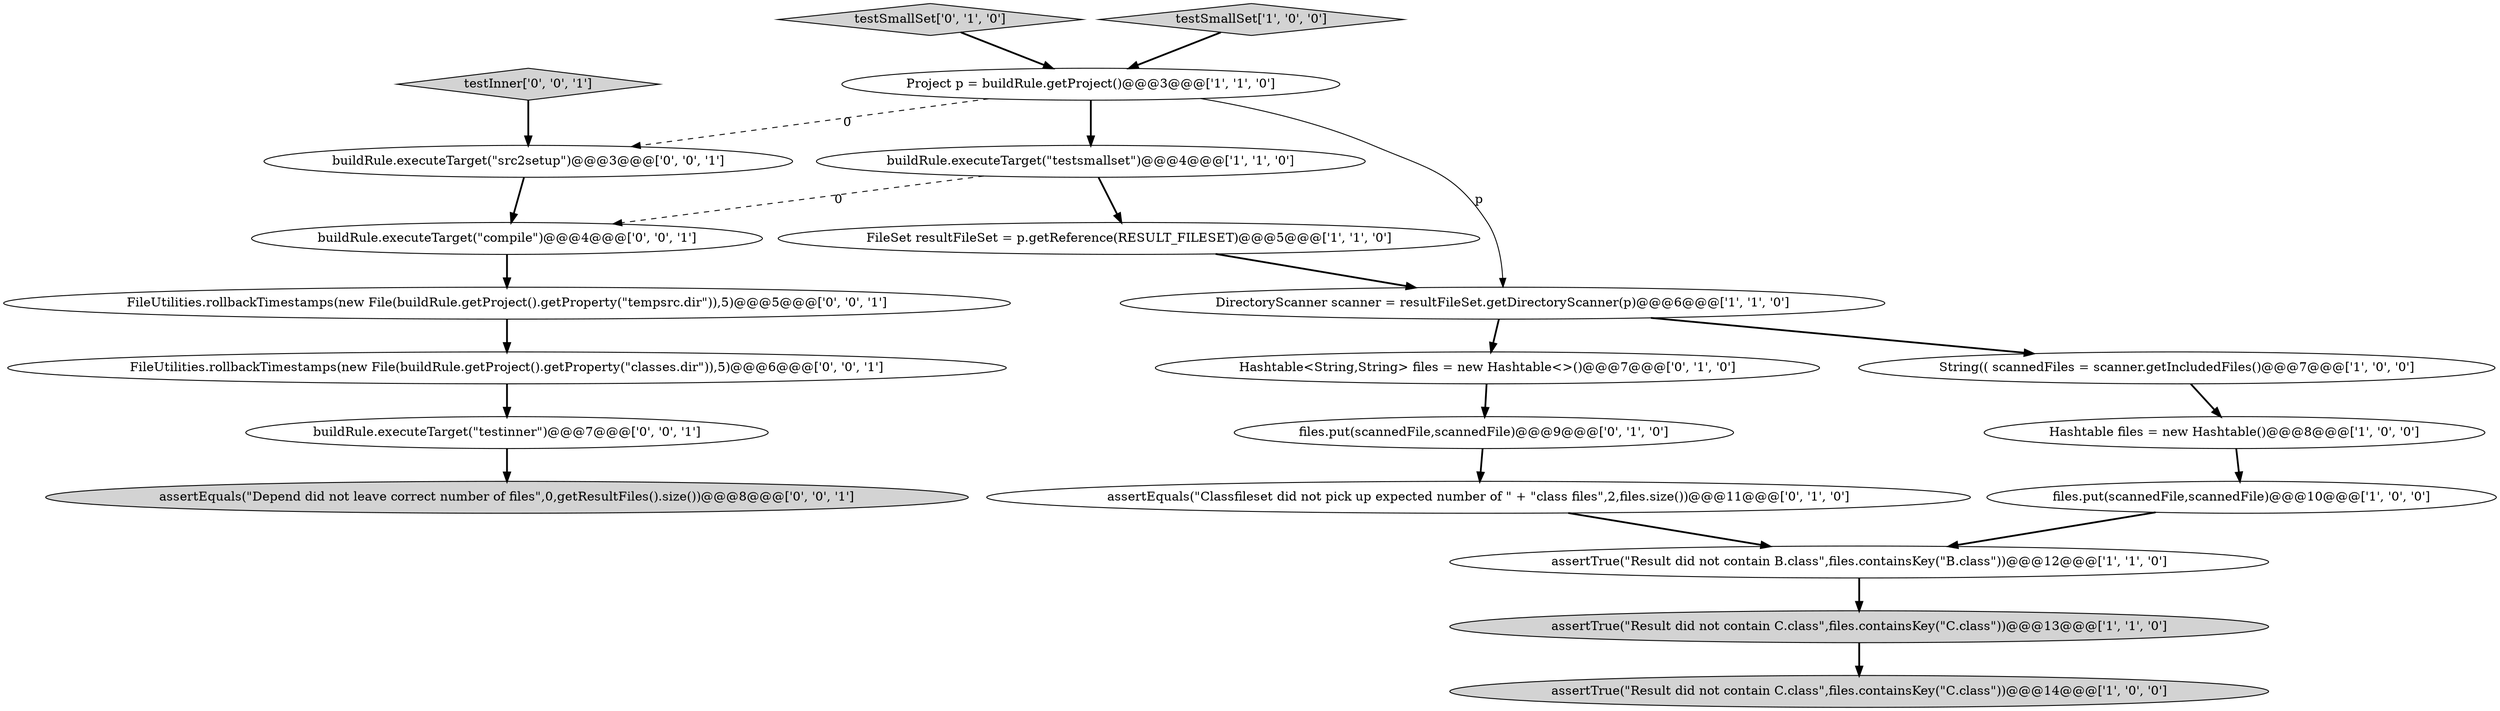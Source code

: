 digraph {
19 [style = filled, label = "FileUtilities.rollbackTimestamps(new File(buildRule.getProject().getProperty(\"tempsrc.dir\")),5)@@@5@@@['0', '0', '1']", fillcolor = white, shape = ellipse image = "AAA0AAABBB3BBB"];
11 [style = filled, label = "testSmallSet['0', '1', '0']", fillcolor = lightgray, shape = diamond image = "AAA0AAABBB2BBB"];
8 [style = filled, label = "testSmallSet['1', '0', '0']", fillcolor = lightgray, shape = diamond image = "AAA0AAABBB1BBB"];
4 [style = filled, label = "FileSet resultFileSet = p.getReference(RESULT_FILESET)@@@5@@@['1', '1', '0']", fillcolor = white, shape = ellipse image = "AAA0AAABBB1BBB"];
6 [style = filled, label = "files.put(scannedFile,scannedFile)@@@10@@@['1', '0', '0']", fillcolor = white, shape = ellipse image = "AAA0AAABBB1BBB"];
1 [style = filled, label = "DirectoryScanner scanner = resultFileSet.getDirectoryScanner(p)@@@6@@@['1', '1', '0']", fillcolor = white, shape = ellipse image = "AAA0AAABBB1BBB"];
20 [style = filled, label = "assertEquals(\"Depend did not leave correct number of files\",0,getResultFiles().size())@@@8@@@['0', '0', '1']", fillcolor = lightgray, shape = ellipse image = "AAA0AAABBB3BBB"];
18 [style = filled, label = "testInner['0', '0', '1']", fillcolor = lightgray, shape = diamond image = "AAA0AAABBB3BBB"];
10 [style = filled, label = "assertTrue(\"Result did not contain C.class\",files.containsKey(\"C.class\"))@@@13@@@['1', '1', '0']", fillcolor = lightgray, shape = ellipse image = "AAA0AAABBB1BBB"];
3 [style = filled, label = "String(( scannedFiles = scanner.getIncludedFiles()@@@7@@@['1', '0', '0']", fillcolor = white, shape = ellipse image = "AAA0AAABBB1BBB"];
5 [style = filled, label = "assertTrue(\"Result did not contain C.class\",files.containsKey(\"C.class\"))@@@14@@@['1', '0', '0']", fillcolor = lightgray, shape = ellipse image = "AAA0AAABBB1BBB"];
12 [style = filled, label = "Hashtable<String,String> files = new Hashtable<>()@@@7@@@['0', '1', '0']", fillcolor = white, shape = ellipse image = "AAA0AAABBB2BBB"];
17 [style = filled, label = "FileUtilities.rollbackTimestamps(new File(buildRule.getProject().getProperty(\"classes.dir\")),5)@@@6@@@['0', '0', '1']", fillcolor = white, shape = ellipse image = "AAA0AAABBB3BBB"];
15 [style = filled, label = "buildRule.executeTarget(\"compile\")@@@4@@@['0', '0', '1']", fillcolor = white, shape = ellipse image = "AAA0AAABBB3BBB"];
14 [style = filled, label = "files.put(scannedFile,scannedFile)@@@9@@@['0', '1', '0']", fillcolor = white, shape = ellipse image = "AAA0AAABBB2BBB"];
0 [style = filled, label = "assertTrue(\"Result did not contain B.class\",files.containsKey(\"B.class\"))@@@12@@@['1', '1', '0']", fillcolor = white, shape = ellipse image = "AAA0AAABBB1BBB"];
7 [style = filled, label = "buildRule.executeTarget(\"testsmallset\")@@@4@@@['1', '1', '0']", fillcolor = white, shape = ellipse image = "AAA0AAABBB1BBB"];
16 [style = filled, label = "buildRule.executeTarget(\"testinner\")@@@7@@@['0', '0', '1']", fillcolor = white, shape = ellipse image = "AAA0AAABBB3BBB"];
13 [style = filled, label = "assertEquals(\"Classfileset did not pick up expected number of \" + \"class files\",2,files.size())@@@11@@@['0', '1', '0']", fillcolor = white, shape = ellipse image = "AAA0AAABBB2BBB"];
9 [style = filled, label = "Project p = buildRule.getProject()@@@3@@@['1', '1', '0']", fillcolor = white, shape = ellipse image = "AAA0AAABBB1BBB"];
2 [style = filled, label = "Hashtable files = new Hashtable()@@@8@@@['1', '0', '0']", fillcolor = white, shape = ellipse image = "AAA0AAABBB1BBB"];
21 [style = filled, label = "buildRule.executeTarget(\"src2setup\")@@@3@@@['0', '0', '1']", fillcolor = white, shape = ellipse image = "AAA0AAABBB3BBB"];
8->9 [style = bold, label=""];
7->15 [style = dashed, label="0"];
21->15 [style = bold, label=""];
3->2 [style = bold, label=""];
9->21 [style = dashed, label="0"];
13->0 [style = bold, label=""];
12->14 [style = bold, label=""];
1->12 [style = bold, label=""];
6->0 [style = bold, label=""];
14->13 [style = bold, label=""];
15->19 [style = bold, label=""];
11->9 [style = bold, label=""];
9->1 [style = solid, label="p"];
4->1 [style = bold, label=""];
0->10 [style = bold, label=""];
1->3 [style = bold, label=""];
7->4 [style = bold, label=""];
19->17 [style = bold, label=""];
18->21 [style = bold, label=""];
2->6 [style = bold, label=""];
16->20 [style = bold, label=""];
17->16 [style = bold, label=""];
10->5 [style = bold, label=""];
9->7 [style = bold, label=""];
}
